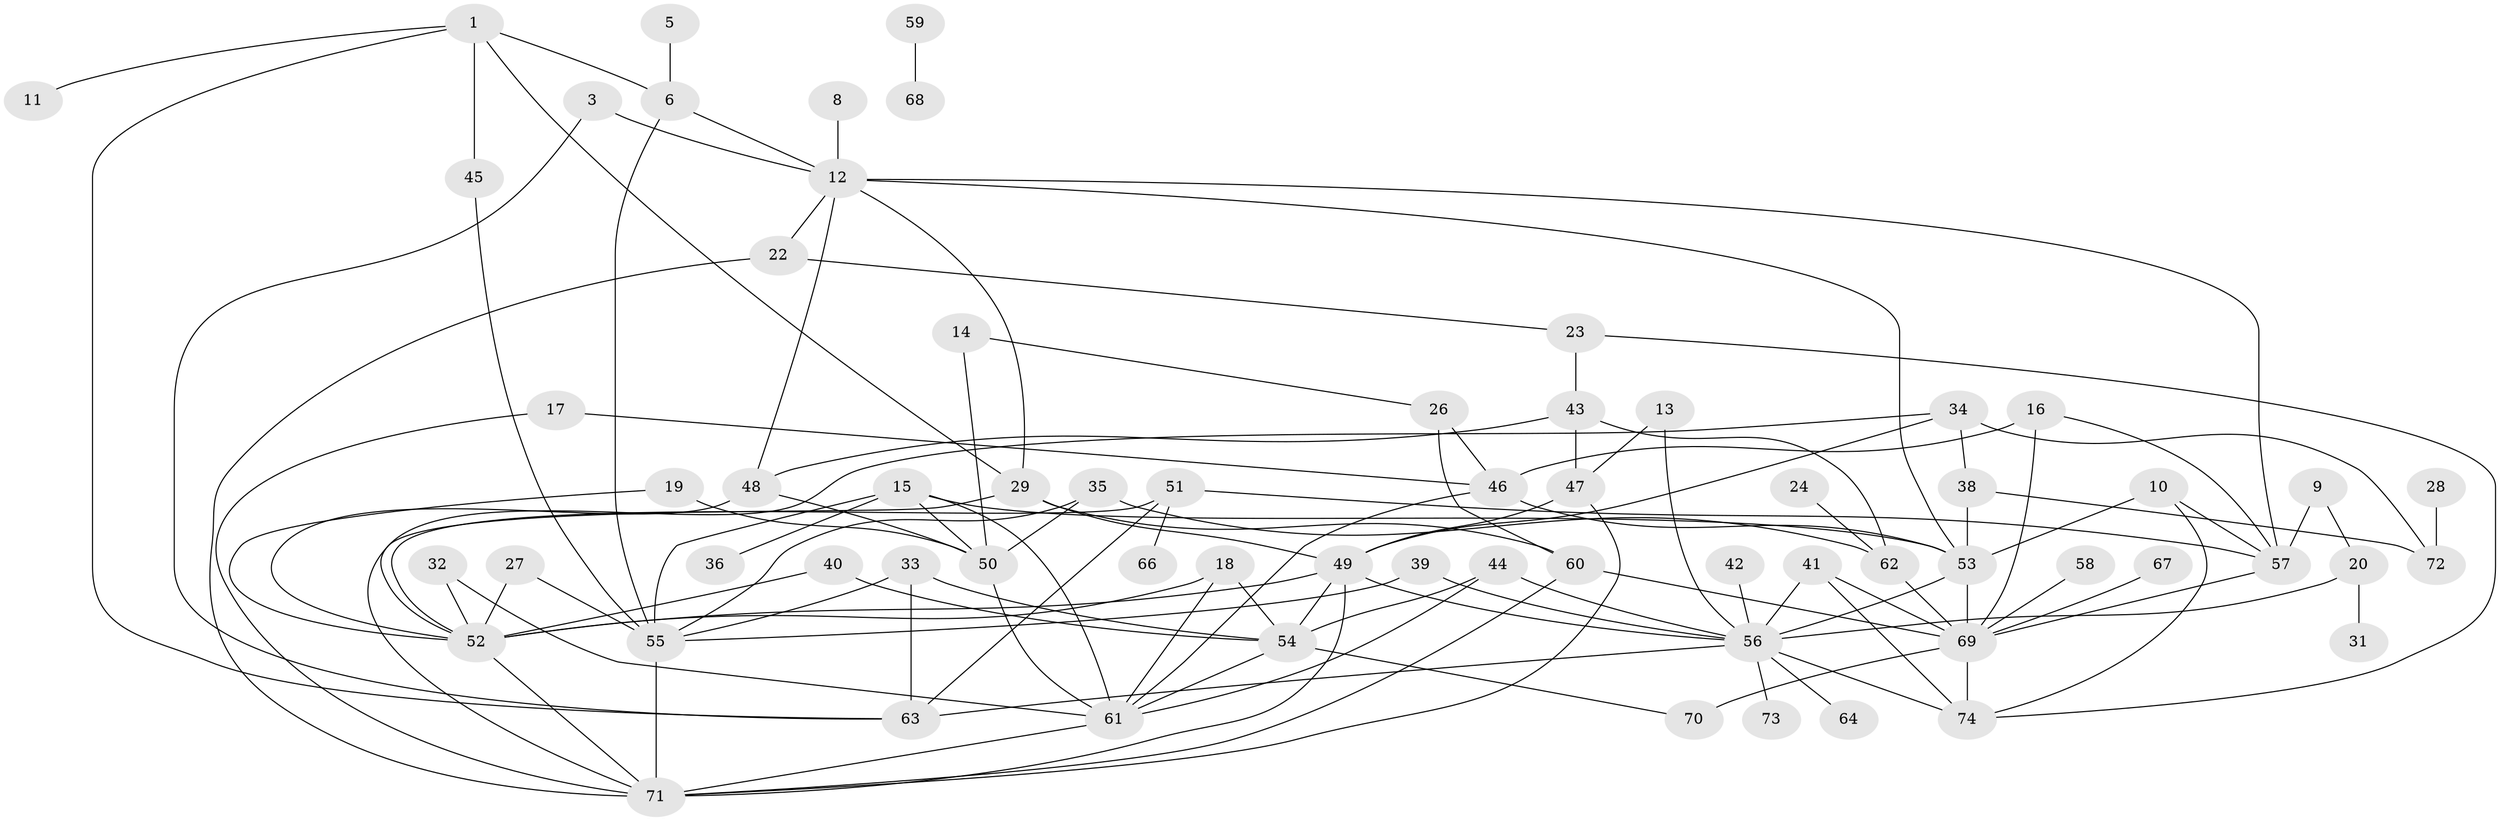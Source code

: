 // original degree distribution, {7: 0.02040816326530612, 3: 0.2108843537414966, 2: 0.2653061224489796, 4: 0.17687074829931973, 1: 0.17687074829931973, 5: 0.05442176870748299, 6: 0.04081632653061224, 0: 0.05442176870748299}
// Generated by graph-tools (version 1.1) at 2025/49/03/09/25 03:49:05]
// undirected, 66 vertices, 119 edges
graph export_dot {
graph [start="1"]
  node [color=gray90,style=filled];
  1;
  3;
  5;
  6;
  8;
  9;
  10;
  11;
  12;
  13;
  14;
  15;
  16;
  17;
  18;
  19;
  20;
  22;
  23;
  24;
  26;
  27;
  28;
  29;
  31;
  32;
  33;
  34;
  35;
  36;
  38;
  39;
  40;
  41;
  42;
  43;
  44;
  45;
  46;
  47;
  48;
  49;
  50;
  51;
  52;
  53;
  54;
  55;
  56;
  57;
  58;
  59;
  60;
  61;
  62;
  63;
  64;
  66;
  67;
  68;
  69;
  70;
  71;
  72;
  73;
  74;
  1 -- 6 [weight=1.0];
  1 -- 11 [weight=1.0];
  1 -- 29 [weight=1.0];
  1 -- 45 [weight=1.0];
  1 -- 63 [weight=1.0];
  3 -- 12 [weight=1.0];
  3 -- 63 [weight=1.0];
  5 -- 6 [weight=1.0];
  6 -- 12 [weight=1.0];
  6 -- 55 [weight=1.0];
  8 -- 12 [weight=1.0];
  9 -- 20 [weight=1.0];
  9 -- 57 [weight=1.0];
  10 -- 53 [weight=1.0];
  10 -- 57 [weight=1.0];
  10 -- 74 [weight=1.0];
  12 -- 22 [weight=1.0];
  12 -- 29 [weight=1.0];
  12 -- 48 [weight=1.0];
  12 -- 53 [weight=1.0];
  12 -- 57 [weight=1.0];
  13 -- 47 [weight=1.0];
  13 -- 56 [weight=1.0];
  14 -- 26 [weight=1.0];
  14 -- 50 [weight=1.0];
  15 -- 36 [weight=1.0];
  15 -- 50 [weight=1.0];
  15 -- 53 [weight=1.0];
  15 -- 55 [weight=1.0];
  15 -- 61 [weight=1.0];
  16 -- 46 [weight=1.0];
  16 -- 57 [weight=1.0];
  16 -- 69 [weight=1.0];
  17 -- 46 [weight=1.0];
  17 -- 71 [weight=1.0];
  18 -- 52 [weight=1.0];
  18 -- 54 [weight=1.0];
  18 -- 61 [weight=1.0];
  19 -- 50 [weight=1.0];
  19 -- 52 [weight=1.0];
  20 -- 31 [weight=1.0];
  20 -- 56 [weight=1.0];
  22 -- 23 [weight=1.0];
  22 -- 71 [weight=1.0];
  23 -- 43 [weight=1.0];
  23 -- 74 [weight=1.0];
  24 -- 62 [weight=1.0];
  26 -- 46 [weight=1.0];
  26 -- 60 [weight=2.0];
  27 -- 52 [weight=1.0];
  27 -- 55 [weight=1.0];
  28 -- 72 [weight=1.0];
  29 -- 49 [weight=2.0];
  29 -- 60 [weight=1.0];
  29 -- 71 [weight=1.0];
  32 -- 52 [weight=1.0];
  32 -- 61 [weight=1.0];
  33 -- 54 [weight=1.0];
  33 -- 55 [weight=1.0];
  33 -- 63 [weight=1.0];
  34 -- 38 [weight=1.0];
  34 -- 49 [weight=1.0];
  34 -- 52 [weight=1.0];
  34 -- 72 [weight=1.0];
  35 -- 50 [weight=1.0];
  35 -- 55 [weight=1.0];
  35 -- 62 [weight=1.0];
  38 -- 53 [weight=1.0];
  38 -- 72 [weight=1.0];
  39 -- 55 [weight=1.0];
  39 -- 56 [weight=1.0];
  40 -- 52 [weight=1.0];
  40 -- 54 [weight=1.0];
  41 -- 56 [weight=1.0];
  41 -- 69 [weight=1.0];
  41 -- 74 [weight=1.0];
  42 -- 56 [weight=1.0];
  43 -- 47 [weight=1.0];
  43 -- 48 [weight=1.0];
  43 -- 62 [weight=1.0];
  44 -- 54 [weight=1.0];
  44 -- 56 [weight=1.0];
  44 -- 61 [weight=1.0];
  45 -- 55 [weight=1.0];
  46 -- 53 [weight=1.0];
  46 -- 61 [weight=1.0];
  47 -- 49 [weight=1.0];
  47 -- 71 [weight=1.0];
  48 -- 50 [weight=1.0];
  48 -- 52 [weight=1.0];
  49 -- 52 [weight=1.0];
  49 -- 54 [weight=1.0];
  49 -- 56 [weight=1.0];
  49 -- 71 [weight=1.0];
  50 -- 61 [weight=1.0];
  51 -- 52 [weight=1.0];
  51 -- 57 [weight=1.0];
  51 -- 63 [weight=1.0];
  51 -- 66 [weight=1.0];
  52 -- 71 [weight=1.0];
  53 -- 56 [weight=1.0];
  53 -- 69 [weight=1.0];
  54 -- 61 [weight=1.0];
  54 -- 70 [weight=1.0];
  55 -- 71 [weight=1.0];
  56 -- 63 [weight=1.0];
  56 -- 64 [weight=1.0];
  56 -- 73 [weight=1.0];
  56 -- 74 [weight=1.0];
  57 -- 69 [weight=1.0];
  58 -- 69 [weight=1.0];
  59 -- 68 [weight=1.0];
  60 -- 69 [weight=1.0];
  60 -- 71 [weight=1.0];
  61 -- 71 [weight=1.0];
  62 -- 69 [weight=1.0];
  67 -- 69 [weight=1.0];
  69 -- 70 [weight=1.0];
  69 -- 74 [weight=1.0];
}
